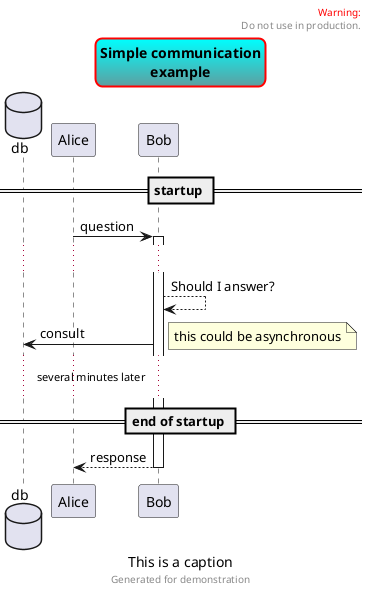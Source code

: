 @startuml
/' This is a comment '/

skinparam titleBorderRoundCorner 15
skinparam titleBorderThickness 2
skinparam titleBorderColor red
skinparam titleBackgroundColor Aqua-CadetBlue

title Simple communication\nexample

caption This is a caption

database db

== startup ==

Alice -> Bob: question
activate Bob
...
Bob --> Bob: Should I answer?
db <- Bob: consult
...several minutes later...
note right: this could be asynchronous

== end of startup ==

Bob --> Alice: response
deactivate Bob

header
<font color=red>Warning:</font>
Do not use in production.
endheader

center footer Generated for demonstration

@enduml
